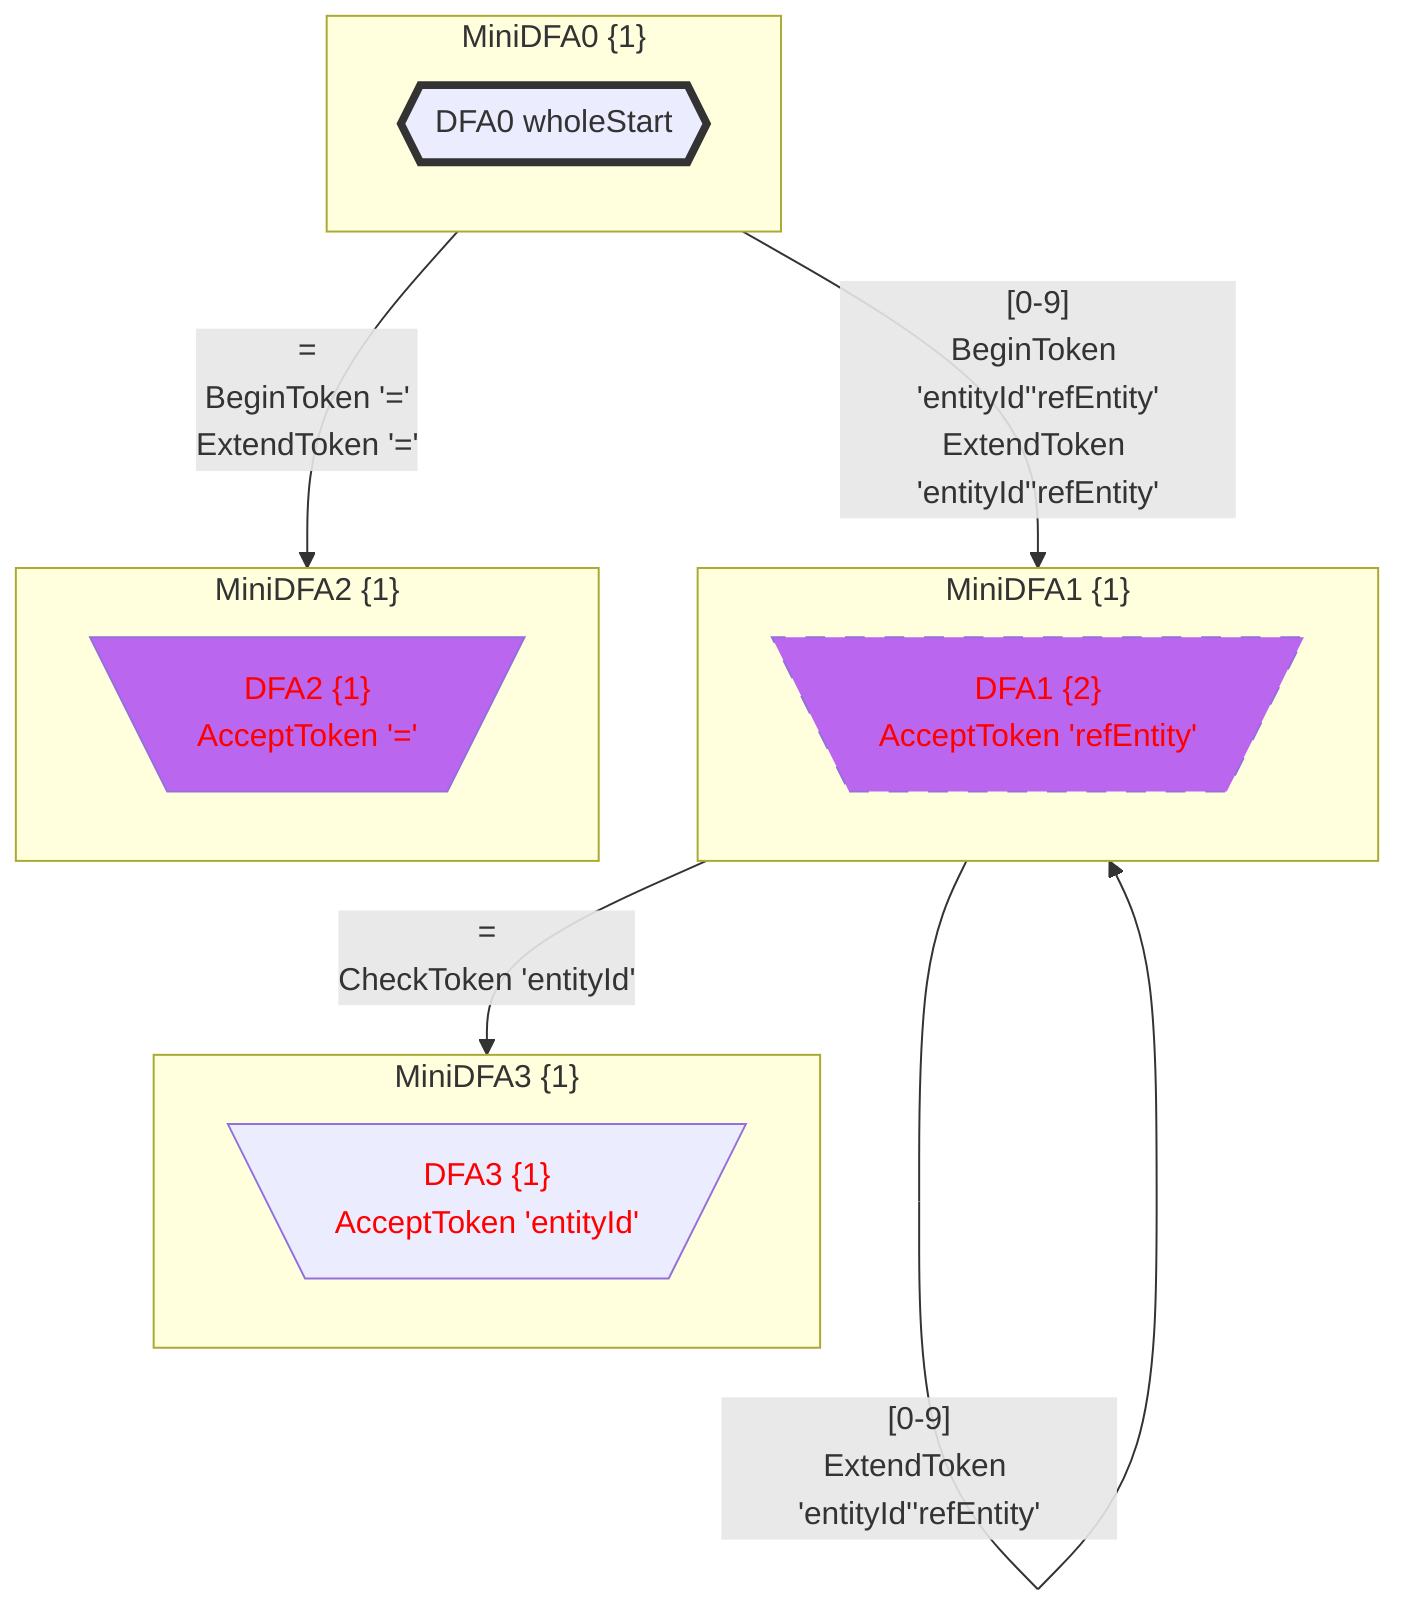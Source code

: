 flowchart
classDef c0001 color:#FF0000;
classDef c0010 stroke-dasharray: 10 10;
classDef c0011 stroke-dasharray: 10 10,color:#FF0000;
classDef c0100 fill:#BB66EE;
classDef c0101 fill:#BB66EE,color:#FF0000;
classDef c0110 fill:#BB66EE,stroke-dasharray: 10 10;
classDef c0111 fill:#BB66EE,stroke-dasharray: 10 10,color:#FF0000;
classDef c1000 stroke:#333,stroke-width:4px;
classDef c1001 stroke:#333,stroke-width:4px,color:#FF0000;
classDef c1010 stroke:#333,stroke-width:4px,stroke-dasharray: 10 10;
classDef c1011 stroke:#333,stroke-width:4px,stroke-dasharray: 10 10,color:#FF0000;
classDef c1100 stroke:#333,stroke-width:4px,fill:#BB66EE;
classDef c1101 stroke:#333,stroke-width:4px,fill:#BB66EE,color:#FF0000;
classDef c1110 stroke:#333,stroke-width:4px,fill:#BB66EE,stroke-dasharray: 10 10;
classDef c1111 stroke:#333,stroke-width:4px,fill:#BB66EE,stroke-dasharray: 10 10,color:#FF0000;
subgraph MiniDFA0_311938007["MiniDFA0 {1}"]
DFA0_-1191917276_0{{"DFA0 wholeStart"}}
class DFA0_-1191917276_0 c1000;
end
class MiniDFA0_311938007 c1000;
subgraph MiniDFA1_-1890775779["MiniDFA1 {1}"]
DFA1_635551321_1[\"DFA1 {2}
AcceptToken 'refEntity'"/]
class DFA1_635551321_1 c0111;
end
class MiniDFA1_-1890775779 c0111;
subgraph MiniDFA2_-954786735["MiniDFA2 {1}"]
DFA2_-740525413_2[\"DFA2 {1}
AcceptToken '='"/]
class DFA2_-740525413_2 c0101;
end
class MiniDFA2_-954786735 c0101;
subgraph MiniDFA3_-21938112["MiniDFA3 {1}"]
DFA3_-374645365_3[\"DFA3 {1}
AcceptToken 'entityId'"/]
class DFA3_-374645365_3 c0001;
end
class MiniDFA3_-21938112 c0001;
MiniDFA0_311938007 -->|"[0-9]
BeginToken 'entityId''refEntity'
ExtendToken 'entityId''refEntity'"|MiniDFA1_-1890775779
MiniDFA0_311938007 -->|"=
BeginToken '='
ExtendToken '='"|MiniDFA2_-954786735
MiniDFA1_-1890775779 -->|"[0-9]
ExtendToken 'entityId''refEntity'"|MiniDFA1_-1890775779
MiniDFA1_-1890775779 -->|"=
CheckToken 'entityId'"|MiniDFA3_-21938112